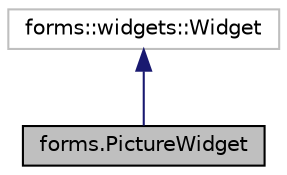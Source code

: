 digraph "forms.PictureWidget"
{
 // LATEX_PDF_SIZE
  edge [fontname="Helvetica",fontsize="10",labelfontname="Helvetica",labelfontsize="10"];
  node [fontname="Helvetica",fontsize="10",shape=record];
  Node1 [label="forms.PictureWidget",height=0.2,width=0.4,color="black", fillcolor="grey75", style="filled", fontcolor="black",tooltip="this is a form to generate a picture widget used in face recognition page"];
  Node2 -> Node1 [dir="back",color="midnightblue",fontsize="10",style="solid",fontname="Helvetica"];
  Node2 [label="forms::widgets::Widget",height=0.2,width=0.4,color="grey75", fillcolor="white", style="filled",tooltip=" "];
}

